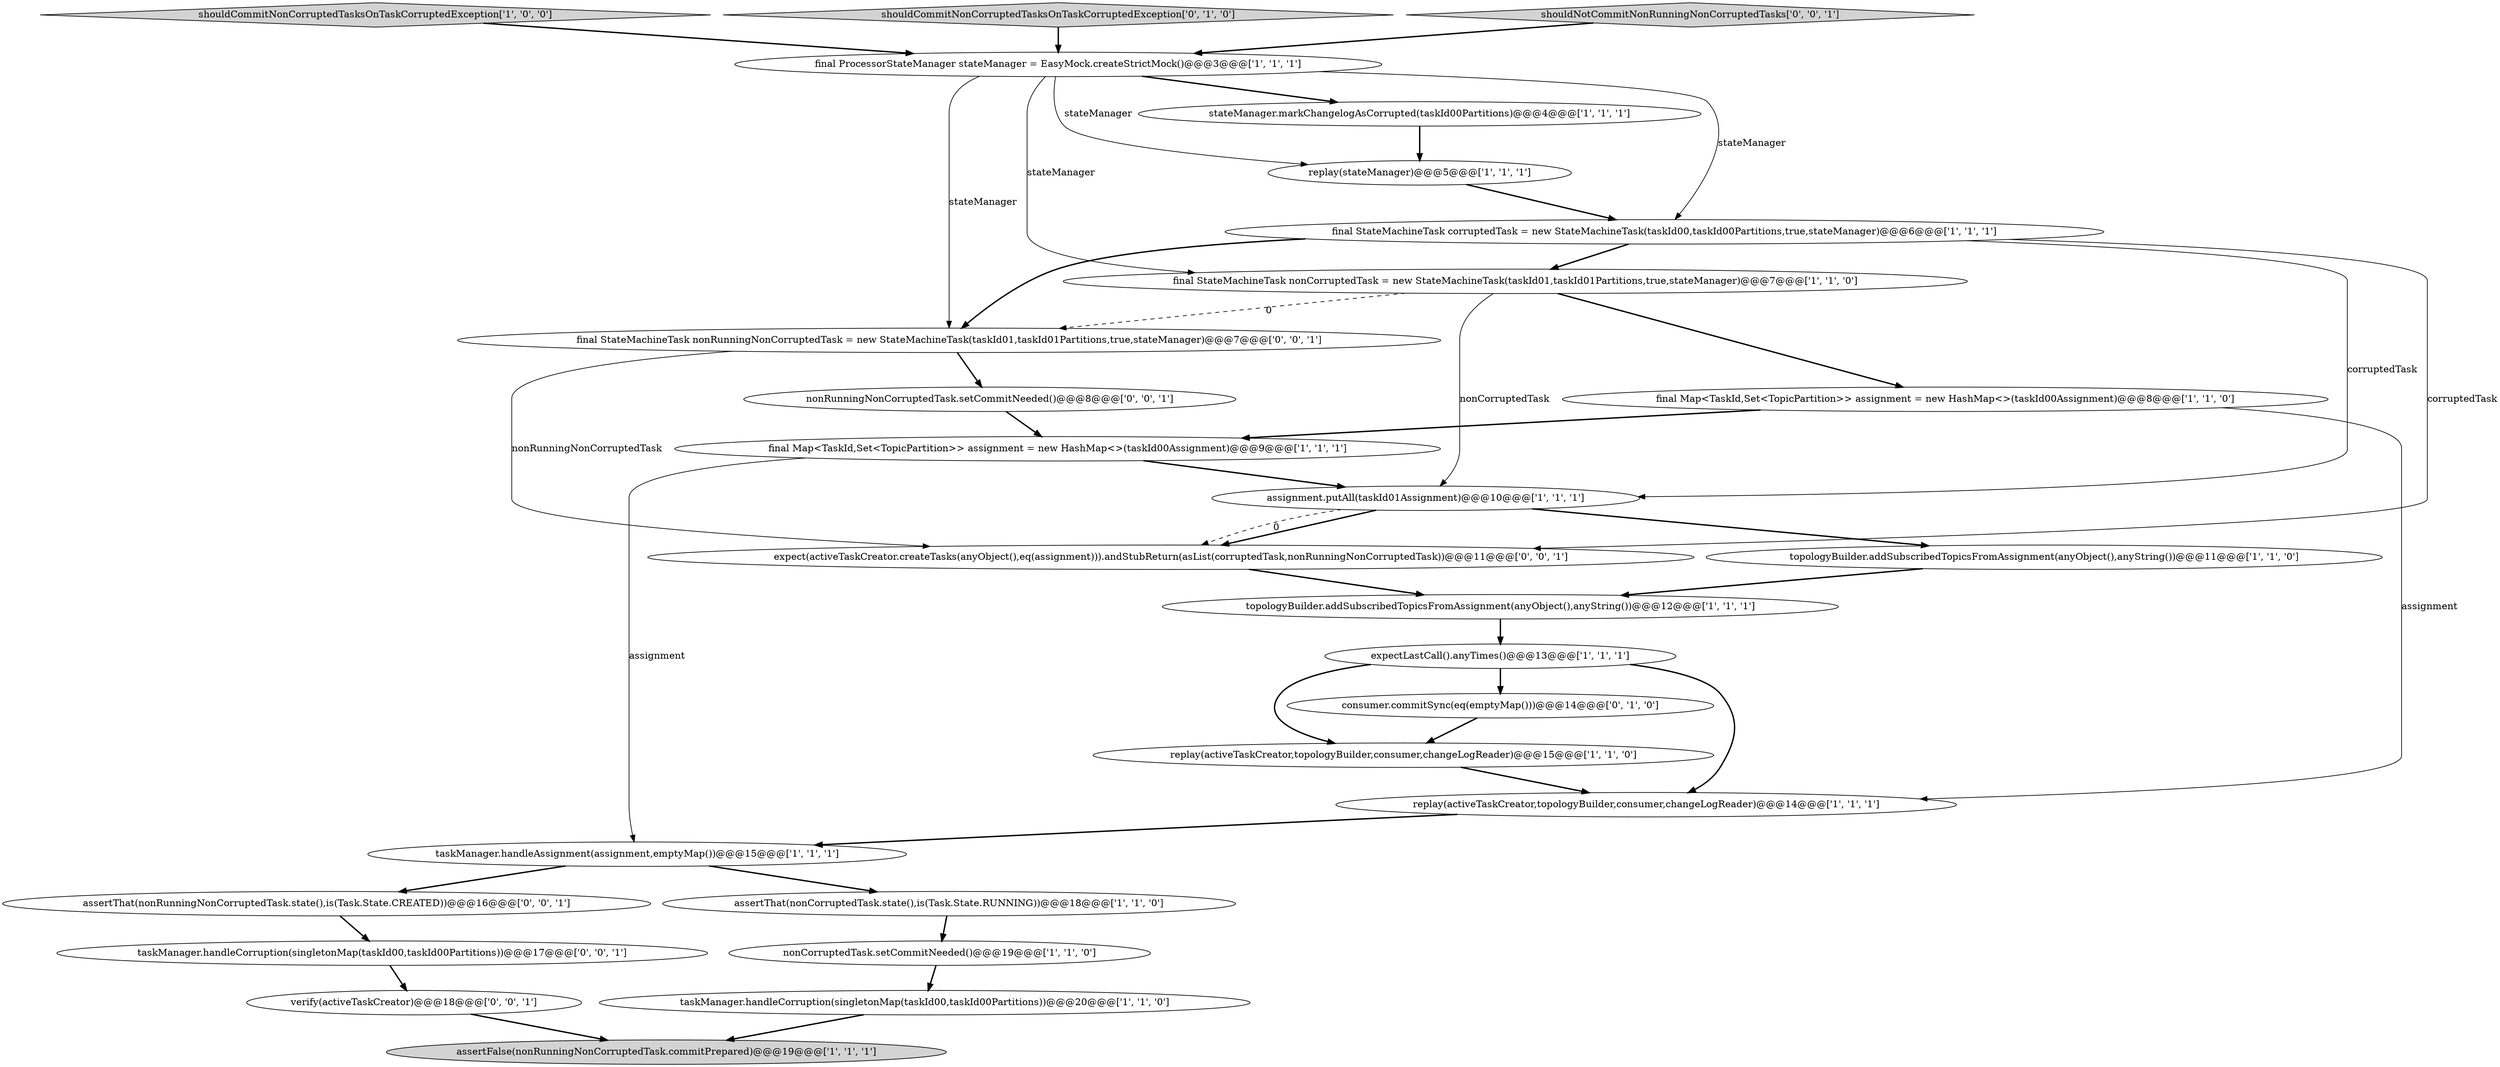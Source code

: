 digraph {
1 [style = filled, label = "assignment.putAll(taskId01Assignment)@@@10@@@['1', '1', '1']", fillcolor = white, shape = ellipse image = "AAA0AAABBB1BBB"];
3 [style = filled, label = "shouldCommitNonCorruptedTasksOnTaskCorruptedException['1', '0', '0']", fillcolor = lightgray, shape = diamond image = "AAA0AAABBB1BBB"];
4 [style = filled, label = "final Map<TaskId,Set<TopicPartition>> assignment = new HashMap<>(taskId00Assignment)@@@8@@@['1', '1', '0']", fillcolor = white, shape = ellipse image = "AAA0AAABBB1BBB"];
18 [style = filled, label = "final Map<TaskId,Set<TopicPartition>> assignment = new HashMap<>(taskId00Assignment)@@@9@@@['1', '1', '1']", fillcolor = white, shape = ellipse image = "AAA0AAABBB1BBB"];
20 [style = filled, label = "shouldCommitNonCorruptedTasksOnTaskCorruptedException['0', '1', '0']", fillcolor = lightgray, shape = diamond image = "AAA0AAABBB2BBB"];
9 [style = filled, label = "topologyBuilder.addSubscribedTopicsFromAssignment(anyObject(),anyString())@@@12@@@['1', '1', '1']", fillcolor = white, shape = ellipse image = "AAA0AAABBB1BBB"];
13 [style = filled, label = "replay(stateManager)@@@5@@@['1', '1', '1']", fillcolor = white, shape = ellipse image = "AAA0AAABBB1BBB"];
6 [style = filled, label = "replay(activeTaskCreator,topologyBuilder,consumer,changeLogReader)@@@15@@@['1', '1', '0']", fillcolor = white, shape = ellipse image = "AAA0AAABBB1BBB"];
11 [style = filled, label = "final ProcessorStateManager stateManager = EasyMock.createStrictMock()@@@3@@@['1', '1', '1']", fillcolor = white, shape = ellipse image = "AAA0AAABBB1BBB"];
2 [style = filled, label = "taskManager.handleAssignment(assignment,emptyMap())@@@15@@@['1', '1', '1']", fillcolor = white, shape = ellipse image = "AAA0AAABBB1BBB"];
16 [style = filled, label = "expectLastCall().anyTimes()@@@13@@@['1', '1', '1']", fillcolor = white, shape = ellipse image = "AAA0AAABBB1BBB"];
27 [style = filled, label = "final StateMachineTask nonRunningNonCorruptedTask = new StateMachineTask(taskId01,taskId01Partitions,true,stateManager)@@@7@@@['0', '0', '1']", fillcolor = white, shape = ellipse image = "AAA0AAABBB3BBB"];
23 [style = filled, label = "shouldNotCommitNonRunningNonCorruptedTasks['0', '0', '1']", fillcolor = lightgray, shape = diamond image = "AAA0AAABBB3BBB"];
26 [style = filled, label = "assertThat(nonRunningNonCorruptedTask.state(),is(Task.State.CREATED))@@@16@@@['0', '0', '1']", fillcolor = white, shape = ellipse image = "AAA0AAABBB3BBB"];
22 [style = filled, label = "nonRunningNonCorruptedTask.setCommitNeeded()@@@8@@@['0', '0', '1']", fillcolor = white, shape = ellipse image = "AAA0AAABBB3BBB"];
25 [style = filled, label = "verify(activeTaskCreator)@@@18@@@['0', '0', '1']", fillcolor = white, shape = ellipse image = "AAA0AAABBB3BBB"];
15 [style = filled, label = "stateManager.markChangelogAsCorrupted(taskId00Partitions)@@@4@@@['1', '1', '1']", fillcolor = white, shape = ellipse image = "AAA0AAABBB1BBB"];
21 [style = filled, label = "expect(activeTaskCreator.createTasks(anyObject(),eq(assignment))).andStubReturn(asList(corruptedTask,nonRunningNonCorruptedTask))@@@11@@@['0', '0', '1']", fillcolor = white, shape = ellipse image = "AAA0AAABBB3BBB"];
5 [style = filled, label = "assertThat(nonCorruptedTask.state(),is(Task.State.RUNNING))@@@18@@@['1', '1', '0']", fillcolor = white, shape = ellipse image = "AAA0AAABBB1BBB"];
7 [style = filled, label = "final StateMachineTask corruptedTask = new StateMachineTask(taskId00,taskId00Partitions,true,stateManager)@@@6@@@['1', '1', '1']", fillcolor = white, shape = ellipse image = "AAA0AAABBB1BBB"];
8 [style = filled, label = "final StateMachineTask nonCorruptedTask = new StateMachineTask(taskId01,taskId01Partitions,true,stateManager)@@@7@@@['1', '1', '0']", fillcolor = white, shape = ellipse image = "AAA0AAABBB1BBB"];
12 [style = filled, label = "nonCorruptedTask.setCommitNeeded()@@@19@@@['1', '1', '0']", fillcolor = white, shape = ellipse image = "AAA0AAABBB1BBB"];
0 [style = filled, label = "replay(activeTaskCreator,topologyBuilder,consumer,changeLogReader)@@@14@@@['1', '1', '1']", fillcolor = white, shape = ellipse image = "AAA0AAABBB1BBB"];
19 [style = filled, label = "consumer.commitSync(eq(emptyMap()))@@@14@@@['0', '1', '0']", fillcolor = white, shape = ellipse image = "AAA1AAABBB2BBB"];
10 [style = filled, label = "taskManager.handleCorruption(singletonMap(taskId00,taskId00Partitions))@@@20@@@['1', '1', '0']", fillcolor = white, shape = ellipse image = "AAA0AAABBB1BBB"];
14 [style = filled, label = "assertFalse(nonRunningNonCorruptedTask.commitPrepared)@@@19@@@['1', '1', '1']", fillcolor = lightgray, shape = ellipse image = "AAA0AAABBB1BBB"];
24 [style = filled, label = "taskManager.handleCorruption(singletonMap(taskId00,taskId00Partitions))@@@17@@@['0', '0', '1']", fillcolor = white, shape = ellipse image = "AAA0AAABBB3BBB"];
17 [style = filled, label = "topologyBuilder.addSubscribedTopicsFromAssignment(anyObject(),anyString())@@@11@@@['1', '1', '0']", fillcolor = white, shape = ellipse image = "AAA0AAABBB1BBB"];
26->24 [style = bold, label=""];
27->21 [style = solid, label="nonRunningNonCorruptedTask"];
3->11 [style = bold, label=""];
13->7 [style = bold, label=""];
7->8 [style = bold, label=""];
19->6 [style = bold, label=""];
2->26 [style = bold, label=""];
11->7 [style = solid, label="stateManager"];
8->4 [style = bold, label=""];
8->1 [style = solid, label="nonCorruptedTask"];
7->21 [style = solid, label="corruptedTask"];
11->8 [style = solid, label="stateManager"];
2->5 [style = bold, label=""];
9->16 [style = bold, label=""];
16->19 [style = bold, label=""];
6->0 [style = bold, label=""];
1->21 [style = bold, label=""];
16->0 [style = bold, label=""];
25->14 [style = bold, label=""];
1->21 [style = dashed, label="0"];
11->15 [style = bold, label=""];
23->11 [style = bold, label=""];
8->27 [style = dashed, label="0"];
27->22 [style = bold, label=""];
12->10 [style = bold, label=""];
18->2 [style = solid, label="assignment"];
17->9 [style = bold, label=""];
1->17 [style = bold, label=""];
16->6 [style = bold, label=""];
15->13 [style = bold, label=""];
22->18 [style = bold, label=""];
4->0 [style = solid, label="assignment"];
11->27 [style = solid, label="stateManager"];
18->1 [style = bold, label=""];
5->12 [style = bold, label=""];
7->1 [style = solid, label="corruptedTask"];
24->25 [style = bold, label=""];
21->9 [style = bold, label=""];
0->2 [style = bold, label=""];
11->13 [style = solid, label="stateManager"];
10->14 [style = bold, label=""];
7->27 [style = bold, label=""];
4->18 [style = bold, label=""];
20->11 [style = bold, label=""];
}
